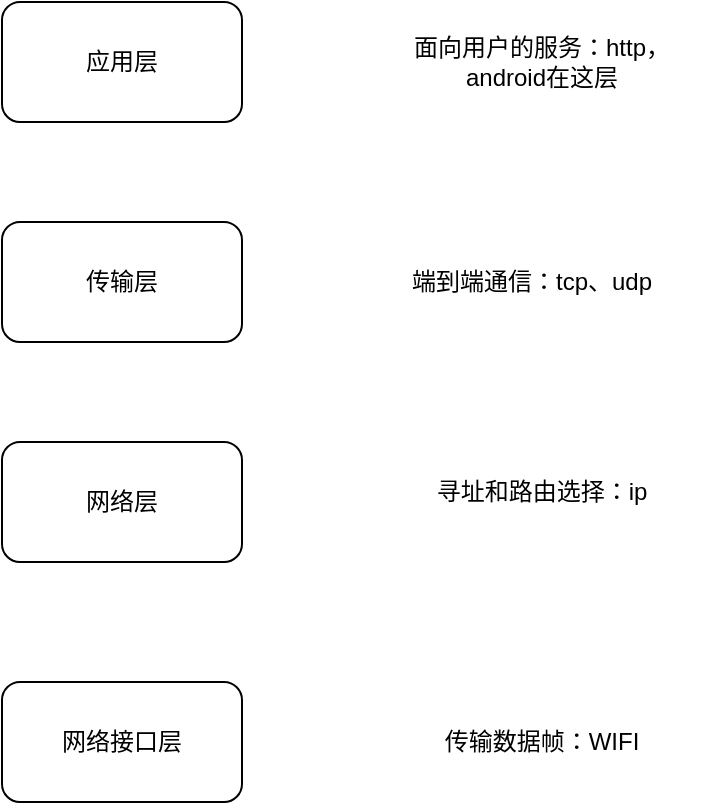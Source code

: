 <mxfile version="28.2.0">
  <diagram name="第 1 页" id="ti-UKei0djBskBCIce9L">
    <mxGraphModel dx="1186" dy="653" grid="1" gridSize="10" guides="1" tooltips="1" connect="1" arrows="1" fold="1" page="1" pageScale="1" pageWidth="827" pageHeight="1169" math="0" shadow="0">
      <root>
        <mxCell id="0" />
        <mxCell id="1" parent="0" />
        <mxCell id="6visbxMU3rmbQB7sgcHr-1" value="应用层" style="rounded=1;whiteSpace=wrap;html=1;" vertex="1" parent="1">
          <mxGeometry x="330" y="150" width="120" height="60" as="geometry" />
        </mxCell>
        <mxCell id="6visbxMU3rmbQB7sgcHr-2" value="传输层" style="rounded=1;whiteSpace=wrap;html=1;" vertex="1" parent="1">
          <mxGeometry x="330" y="260" width="120" height="60" as="geometry" />
        </mxCell>
        <mxCell id="6visbxMU3rmbQB7sgcHr-3" value="网络层" style="rounded=1;whiteSpace=wrap;html=1;" vertex="1" parent="1">
          <mxGeometry x="330" y="370" width="120" height="60" as="geometry" />
        </mxCell>
        <mxCell id="6visbxMU3rmbQB7sgcHr-4" value="网络接口层" style="rounded=1;whiteSpace=wrap;html=1;" vertex="1" parent="1">
          <mxGeometry x="330" y="490" width="120" height="60" as="geometry" />
        </mxCell>
        <mxCell id="6visbxMU3rmbQB7sgcHr-5" value="面向用户的服务：http，android在这层" style="text;html=1;align=center;verticalAlign=middle;whiteSpace=wrap;rounded=0;" vertex="1" parent="1">
          <mxGeometry x="520" y="165" width="160" height="30" as="geometry" />
        </mxCell>
        <mxCell id="6visbxMU3rmbQB7sgcHr-6" value="端到端通信：tcp、udp" style="text;html=1;align=center;verticalAlign=middle;whiteSpace=wrap;rounded=0;" vertex="1" parent="1">
          <mxGeometry x="520" y="275" width="150" height="30" as="geometry" />
        </mxCell>
        <mxCell id="6visbxMU3rmbQB7sgcHr-7" value="寻址和路由选择：ip" style="text;html=1;align=center;verticalAlign=middle;whiteSpace=wrap;rounded=0;" vertex="1" parent="1">
          <mxGeometry x="525" y="380" width="150" height="30" as="geometry" />
        </mxCell>
        <mxCell id="6visbxMU3rmbQB7sgcHr-8" value="传输数据帧：WIFI" style="text;html=1;align=center;verticalAlign=middle;whiteSpace=wrap;rounded=0;" vertex="1" parent="1">
          <mxGeometry x="525" y="505" width="150" height="30" as="geometry" />
        </mxCell>
      </root>
    </mxGraphModel>
  </diagram>
</mxfile>
